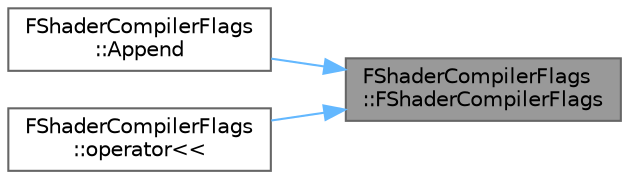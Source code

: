 digraph "FShaderCompilerFlags::FShaderCompilerFlags"
{
 // INTERACTIVE_SVG=YES
 // LATEX_PDF_SIZE
  bgcolor="transparent";
  edge [fontname=Helvetica,fontsize=10,labelfontname=Helvetica,labelfontsize=10];
  node [fontname=Helvetica,fontsize=10,shape=box,height=0.2,width=0.4];
  rankdir="RL";
  Node1 [id="Node000001",label="FShaderCompilerFlags\l::FShaderCompilerFlags",height=0.2,width=0.4,color="gray40", fillcolor="grey60", style="filled", fontcolor="black",tooltip=" "];
  Node1 -> Node2 [id="edge1_Node000001_Node000002",dir="back",color="steelblue1",style="solid",tooltip=" "];
  Node2 [id="Node000002",label="FShaderCompilerFlags\l::Append",height=0.2,width=0.4,color="grey40", fillcolor="white", style="filled",URL="$df/d12/classFShaderCompilerFlags.html#ab5f94b17f253094228ab4352569cfa79",tooltip=" "];
  Node1 -> Node3 [id="edge2_Node000001_Node000003",dir="back",color="steelblue1",style="solid",tooltip=" "];
  Node3 [id="Node000003",label="FShaderCompilerFlags\l::operator\<\<",height=0.2,width=0.4,color="grey40", fillcolor="white", style="filled",URL="$df/d12/classFShaderCompilerFlags.html#a19d5e07520b3eda433f717d0deff8985",tooltip=" "];
}

